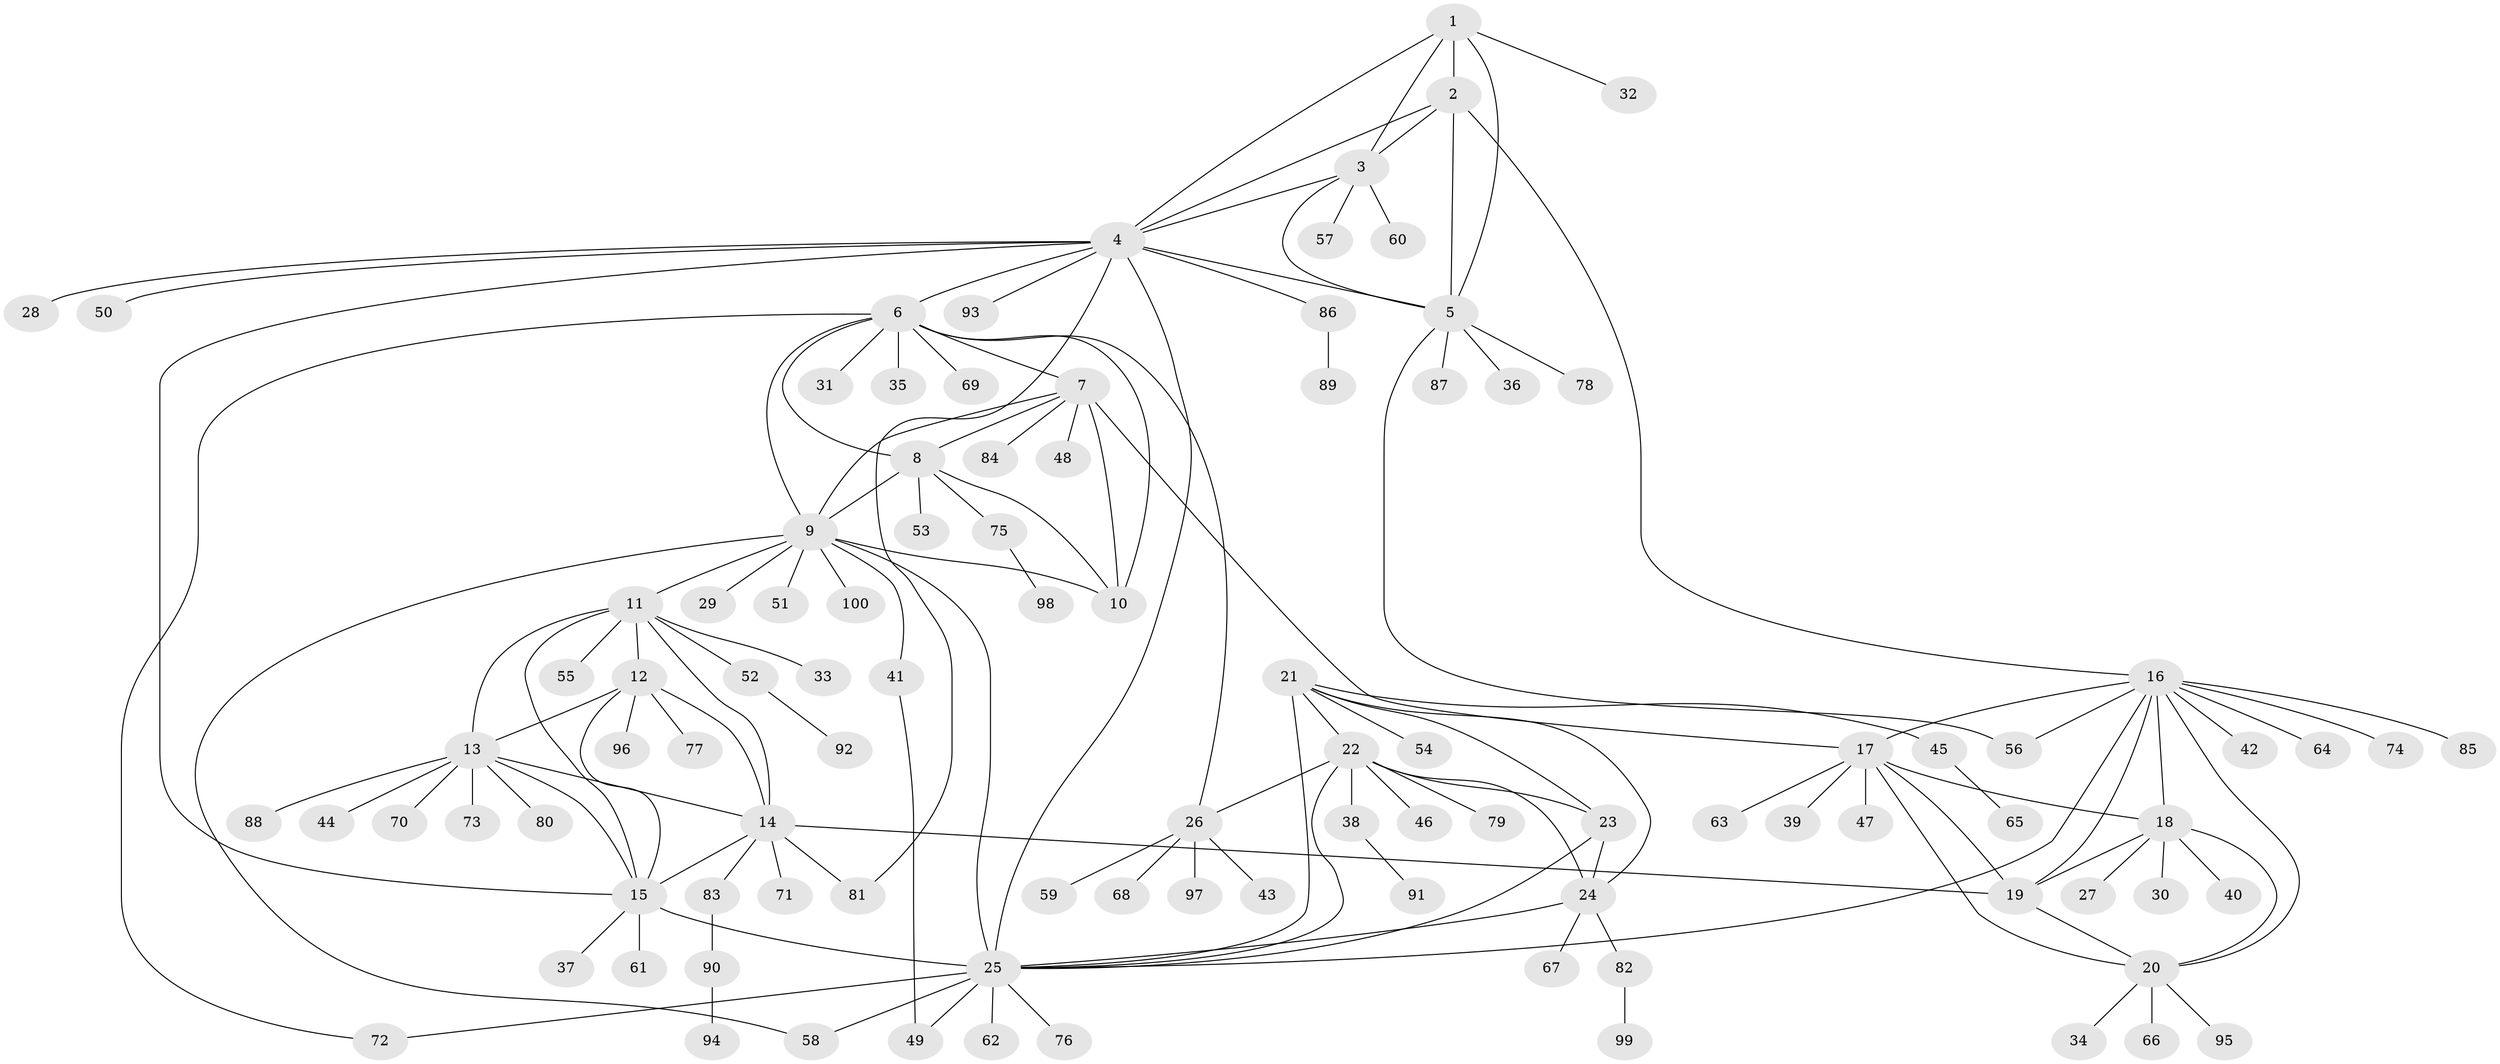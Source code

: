 // Generated by graph-tools (version 1.1) at 2025/16/03/09/25 04:16:03]
// undirected, 100 vertices, 141 edges
graph export_dot {
graph [start="1"]
  node [color=gray90,style=filled];
  1;
  2;
  3;
  4;
  5;
  6;
  7;
  8;
  9;
  10;
  11;
  12;
  13;
  14;
  15;
  16;
  17;
  18;
  19;
  20;
  21;
  22;
  23;
  24;
  25;
  26;
  27;
  28;
  29;
  30;
  31;
  32;
  33;
  34;
  35;
  36;
  37;
  38;
  39;
  40;
  41;
  42;
  43;
  44;
  45;
  46;
  47;
  48;
  49;
  50;
  51;
  52;
  53;
  54;
  55;
  56;
  57;
  58;
  59;
  60;
  61;
  62;
  63;
  64;
  65;
  66;
  67;
  68;
  69;
  70;
  71;
  72;
  73;
  74;
  75;
  76;
  77;
  78;
  79;
  80;
  81;
  82;
  83;
  84;
  85;
  86;
  87;
  88;
  89;
  90;
  91;
  92;
  93;
  94;
  95;
  96;
  97;
  98;
  99;
  100;
  1 -- 2;
  1 -- 3;
  1 -- 4;
  1 -- 5;
  1 -- 32;
  2 -- 3;
  2 -- 4;
  2 -- 5;
  2 -- 16;
  3 -- 4;
  3 -- 5;
  3 -- 57;
  3 -- 60;
  4 -- 5;
  4 -- 6;
  4 -- 15;
  4 -- 25;
  4 -- 28;
  4 -- 50;
  4 -- 81;
  4 -- 86;
  4 -- 93;
  5 -- 36;
  5 -- 56;
  5 -- 78;
  5 -- 87;
  6 -- 7;
  6 -- 8;
  6 -- 9;
  6 -- 10;
  6 -- 26;
  6 -- 31;
  6 -- 35;
  6 -- 69;
  6 -- 72;
  7 -- 8;
  7 -- 9;
  7 -- 10;
  7 -- 17;
  7 -- 48;
  7 -- 84;
  8 -- 9;
  8 -- 10;
  8 -- 53;
  8 -- 75;
  9 -- 10;
  9 -- 11;
  9 -- 25;
  9 -- 29;
  9 -- 41;
  9 -- 51;
  9 -- 58;
  9 -- 100;
  11 -- 12;
  11 -- 13;
  11 -- 14;
  11 -- 15;
  11 -- 33;
  11 -- 52;
  11 -- 55;
  12 -- 13;
  12 -- 14;
  12 -- 15;
  12 -- 77;
  12 -- 96;
  13 -- 14;
  13 -- 15;
  13 -- 44;
  13 -- 70;
  13 -- 73;
  13 -- 80;
  13 -- 88;
  14 -- 15;
  14 -- 19;
  14 -- 71;
  14 -- 81;
  14 -- 83;
  15 -- 25;
  15 -- 37;
  15 -- 61;
  16 -- 17;
  16 -- 18;
  16 -- 19;
  16 -- 20;
  16 -- 25;
  16 -- 42;
  16 -- 56;
  16 -- 64;
  16 -- 74;
  16 -- 85;
  17 -- 18;
  17 -- 19;
  17 -- 20;
  17 -- 39;
  17 -- 47;
  17 -- 63;
  18 -- 19;
  18 -- 20;
  18 -- 27;
  18 -- 30;
  18 -- 40;
  19 -- 20;
  20 -- 34;
  20 -- 66;
  20 -- 95;
  21 -- 22;
  21 -- 23;
  21 -- 24;
  21 -- 25;
  21 -- 45;
  21 -- 54;
  22 -- 23;
  22 -- 24;
  22 -- 25;
  22 -- 26;
  22 -- 38;
  22 -- 46;
  22 -- 79;
  23 -- 24;
  23 -- 25;
  24 -- 25;
  24 -- 67;
  24 -- 82;
  25 -- 49;
  25 -- 58;
  25 -- 62;
  25 -- 72;
  25 -- 76;
  26 -- 43;
  26 -- 59;
  26 -- 68;
  26 -- 97;
  38 -- 91;
  41 -- 49;
  45 -- 65;
  52 -- 92;
  75 -- 98;
  82 -- 99;
  83 -- 90;
  86 -- 89;
  90 -- 94;
}
